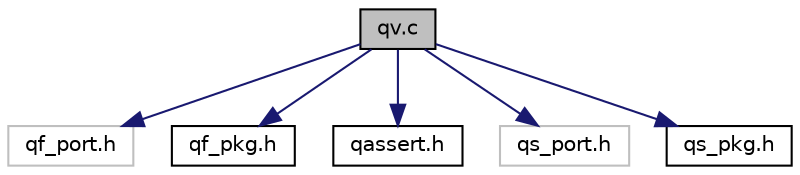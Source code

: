 digraph "qv.c"
{
 // LATEX_PDF_SIZE
  edge [fontname="Helvetica",fontsize="10",labelfontname="Helvetica",labelfontsize="10"];
  node [fontname="Helvetica",fontsize="10",shape=record];
  Node1 [label="qv.c",height=0.2,width=0.4,color="black", fillcolor="grey75", style="filled", fontcolor="black",tooltip="Cooperative QV kernel, definition of QP::QV_readySet_ and implementation of kernel-specific functions..."];
  Node1 -> Node2 [color="midnightblue",fontsize="10",style="solid",fontname="Helvetica"];
  Node2 [label="qf_port.h",height=0.2,width=0.4,color="grey75", fillcolor="white", style="filled",tooltip=" "];
  Node1 -> Node3 [color="midnightblue",fontsize="10",style="solid",fontname="Helvetica"];
  Node3 [label="qf_pkg.h",height=0.2,width=0.4,color="black", fillcolor="white", style="filled",URL="$qf__pkg_8h.html",tooltip="Internal (package scope) QF/C interface."];
  Node1 -> Node4 [color="midnightblue",fontsize="10",style="solid",fontname="Helvetica"];
  Node4 [label="qassert.h",height=0.2,width=0.4,color="black", fillcolor="white", style="filled",URL="$qassert_8h.html",tooltip="Customizable and memory-efficient assertions for embedded systems."];
  Node1 -> Node5 [color="midnightblue",fontsize="10",style="solid",fontname="Helvetica"];
  Node5 [label="qs_port.h",height=0.2,width=0.4,color="grey75", fillcolor="white", style="filled",tooltip=" "];
  Node1 -> Node6 [color="midnightblue",fontsize="10",style="solid",fontname="Helvetica"];
  Node6 [label="qs_pkg.h",height=0.2,width=0.4,color="black", fillcolor="white", style="filled",URL="$qs__pkg_8h.html",tooltip="Internal (package scope) QS/C interface."];
}
